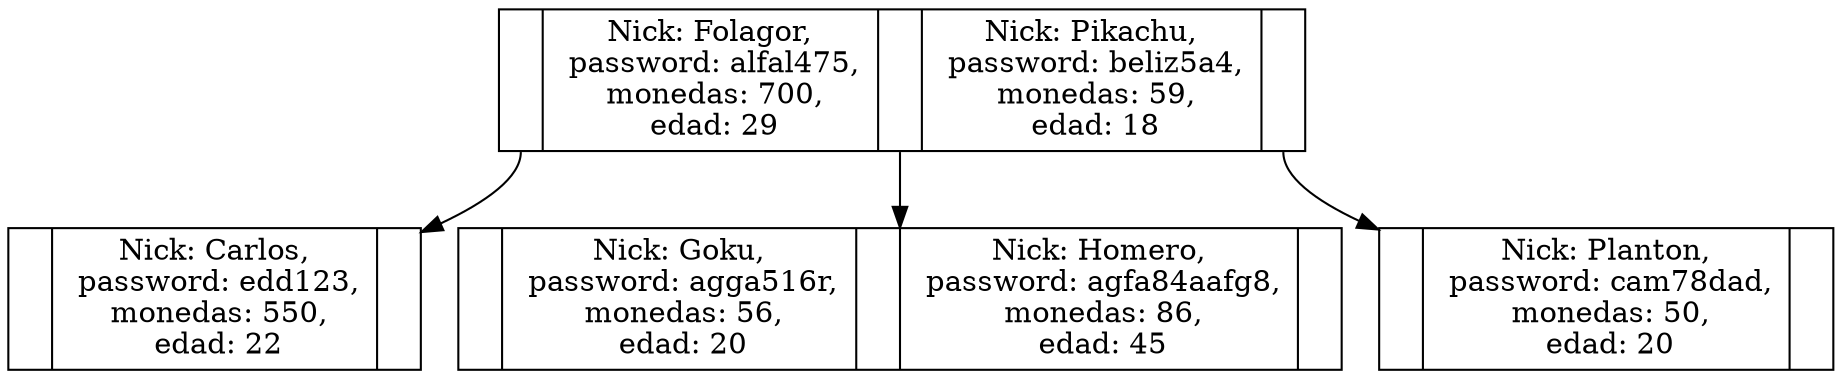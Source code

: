 digraph g {
 node [shape = record,height=.1];
"Nodo74e64ff0-7bff-4f0d-a1cf-aca6d8c60e86"[label="<P0>|Nick: Folagor,\n password: alfal475,\n monedas: 700,\n edad: 29|<P1>|Nick: Pikachu,\n password: beliz5a4,\n monedas: 59,\n edad: 18|<P2>"];
"Nodof4b5af18-a9c5-049b-fe6b-1c08a48f061e"[label="<P0>|Nick: Carlos,\n password: edd123,\n monedas: 550,\n edad: 22|<P1>"];
"Nodo74e64ff0-7bff-4f0d-a1cf-aca6d8c60e86":P0 -> "Nodof4b5af18-a9c5-049b-fe6b-1c08a48f061e";
"Nodo6e63e704-10d8-8920-28f6-740bab675841"[label="<P0>|Nick: Goku,\n password: agga516r,\n monedas: 56,\n edad: 20|<P1>|Nick: Homero,\n password: agfa84aafg8,\n monedas: 86,\n edad: 45|<P2>"];
"Nodo74e64ff0-7bff-4f0d-a1cf-aca6d8c60e86":P1 -> "Nodo6e63e704-10d8-8920-28f6-740bab675841";
"Nodoc8f3ac39-800a-2845-9c19-afe3f8f9620e"[label="<P0>|Nick: Planton,\n password: cam78dad,\n monedas: 50,\n edad: 20|<P1>"];
"Nodo74e64ff0-7bff-4f0d-a1cf-aca6d8c60e86":P2 -> "Nodoc8f3ac39-800a-2845-9c19-afe3f8f9620e";

}